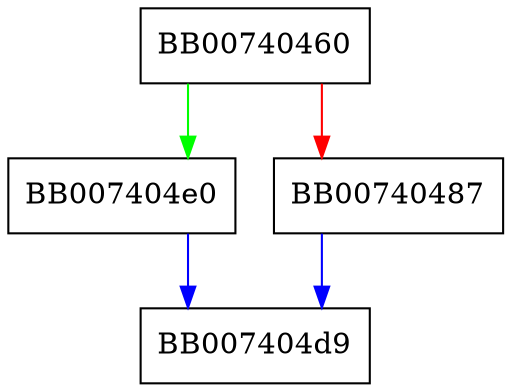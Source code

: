 digraph pkey_dsa_copy {
  node [shape="box"];
  graph [splines=ortho];
  BB00740460 -> BB007404e0 [color="green"];
  BB00740460 -> BB00740487 [color="red"];
  BB00740487 -> BB007404d9 [color="blue"];
  BB007404e0 -> BB007404d9 [color="blue"];
}
